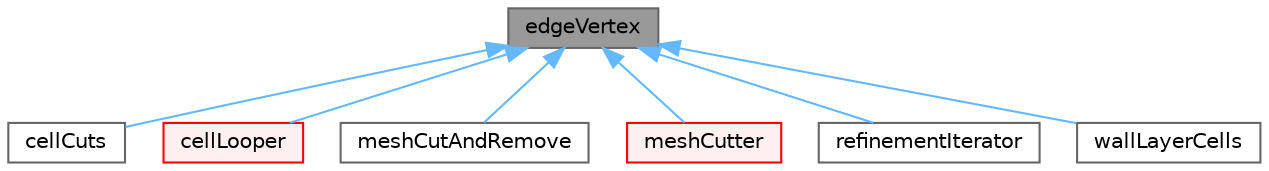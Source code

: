 digraph "edgeVertex"
{
 // LATEX_PDF_SIZE
  bgcolor="transparent";
  edge [fontname=Helvetica,fontsize=10,labelfontname=Helvetica,labelfontsize=10];
  node [fontname=Helvetica,fontsize=10,shape=box,height=0.2,width=0.4];
  Node1 [id="Node000001",label="edgeVertex",height=0.2,width=0.4,color="gray40", fillcolor="grey60", style="filled", fontcolor="black",tooltip="Combines edge or vertex in single label. Used to specify cuts across cell circumference."];
  Node1 -> Node2 [id="edge1_Node000001_Node000002",dir="back",color="steelblue1",style="solid",tooltip=" "];
  Node2 [id="Node000002",label="cellCuts",height=0.2,width=0.4,color="gray40", fillcolor="white", style="filled",URL="$classFoam_1_1cellCuts.html",tooltip="Description of cuts across cells."];
  Node1 -> Node3 [id="edge2_Node000001_Node000003",dir="back",color="steelblue1",style="solid",tooltip=" "];
  Node3 [id="Node000003",label="cellLooper",height=0.2,width=0.4,color="red", fillcolor="#FFF0F0", style="filled",URL="$classFoam_1_1cellLooper.html",tooltip="Abstract base class. Concrete implementations know how to cut a cell (i.e. determine a loop around th..."];
  Node1 -> Node7 [id="edge3_Node000001_Node000007",dir="back",color="steelblue1",style="solid",tooltip=" "];
  Node7 [id="Node000007",label="meshCutAndRemove",height=0.2,width=0.4,color="gray40", fillcolor="white", style="filled",URL="$classFoam_1_1meshCutAndRemove.html",tooltip="Like meshCutter but also removes non-anchor side of cell."];
  Node1 -> Node8 [id="edge4_Node000001_Node000008",dir="back",color="steelblue1",style="solid",tooltip=" "];
  Node8 [id="Node000008",label="meshCutter",height=0.2,width=0.4,color="red", fillcolor="#FFF0F0", style="filled",URL="$classFoam_1_1meshCutter.html",tooltip="Cuts (splits) cells."];
  Node1 -> Node10 [id="edge5_Node000001_Node000010",dir="back",color="steelblue1",style="solid",tooltip=" "];
  Node10 [id="Node000010",label="refinementIterator",height=0.2,width=0.4,color="gray40", fillcolor="white", style="filled",URL="$classFoam_1_1refinementIterator.html",tooltip="Utility class to do iterating meshCutter until all requests satisfied."];
  Node1 -> Node11 [id="edge6_Node000001_Node000011",dir="back",color="steelblue1",style="solid",tooltip=" "];
  Node11 [id="Node000011",label="wallLayerCells",height=0.2,width=0.4,color="gray40", fillcolor="white", style="filled",URL="$classFoam_1_1wallLayerCells.html",tooltip="After construction is a list of <refineCell> of cells within a certain distance to the wall and with ..."];
}
